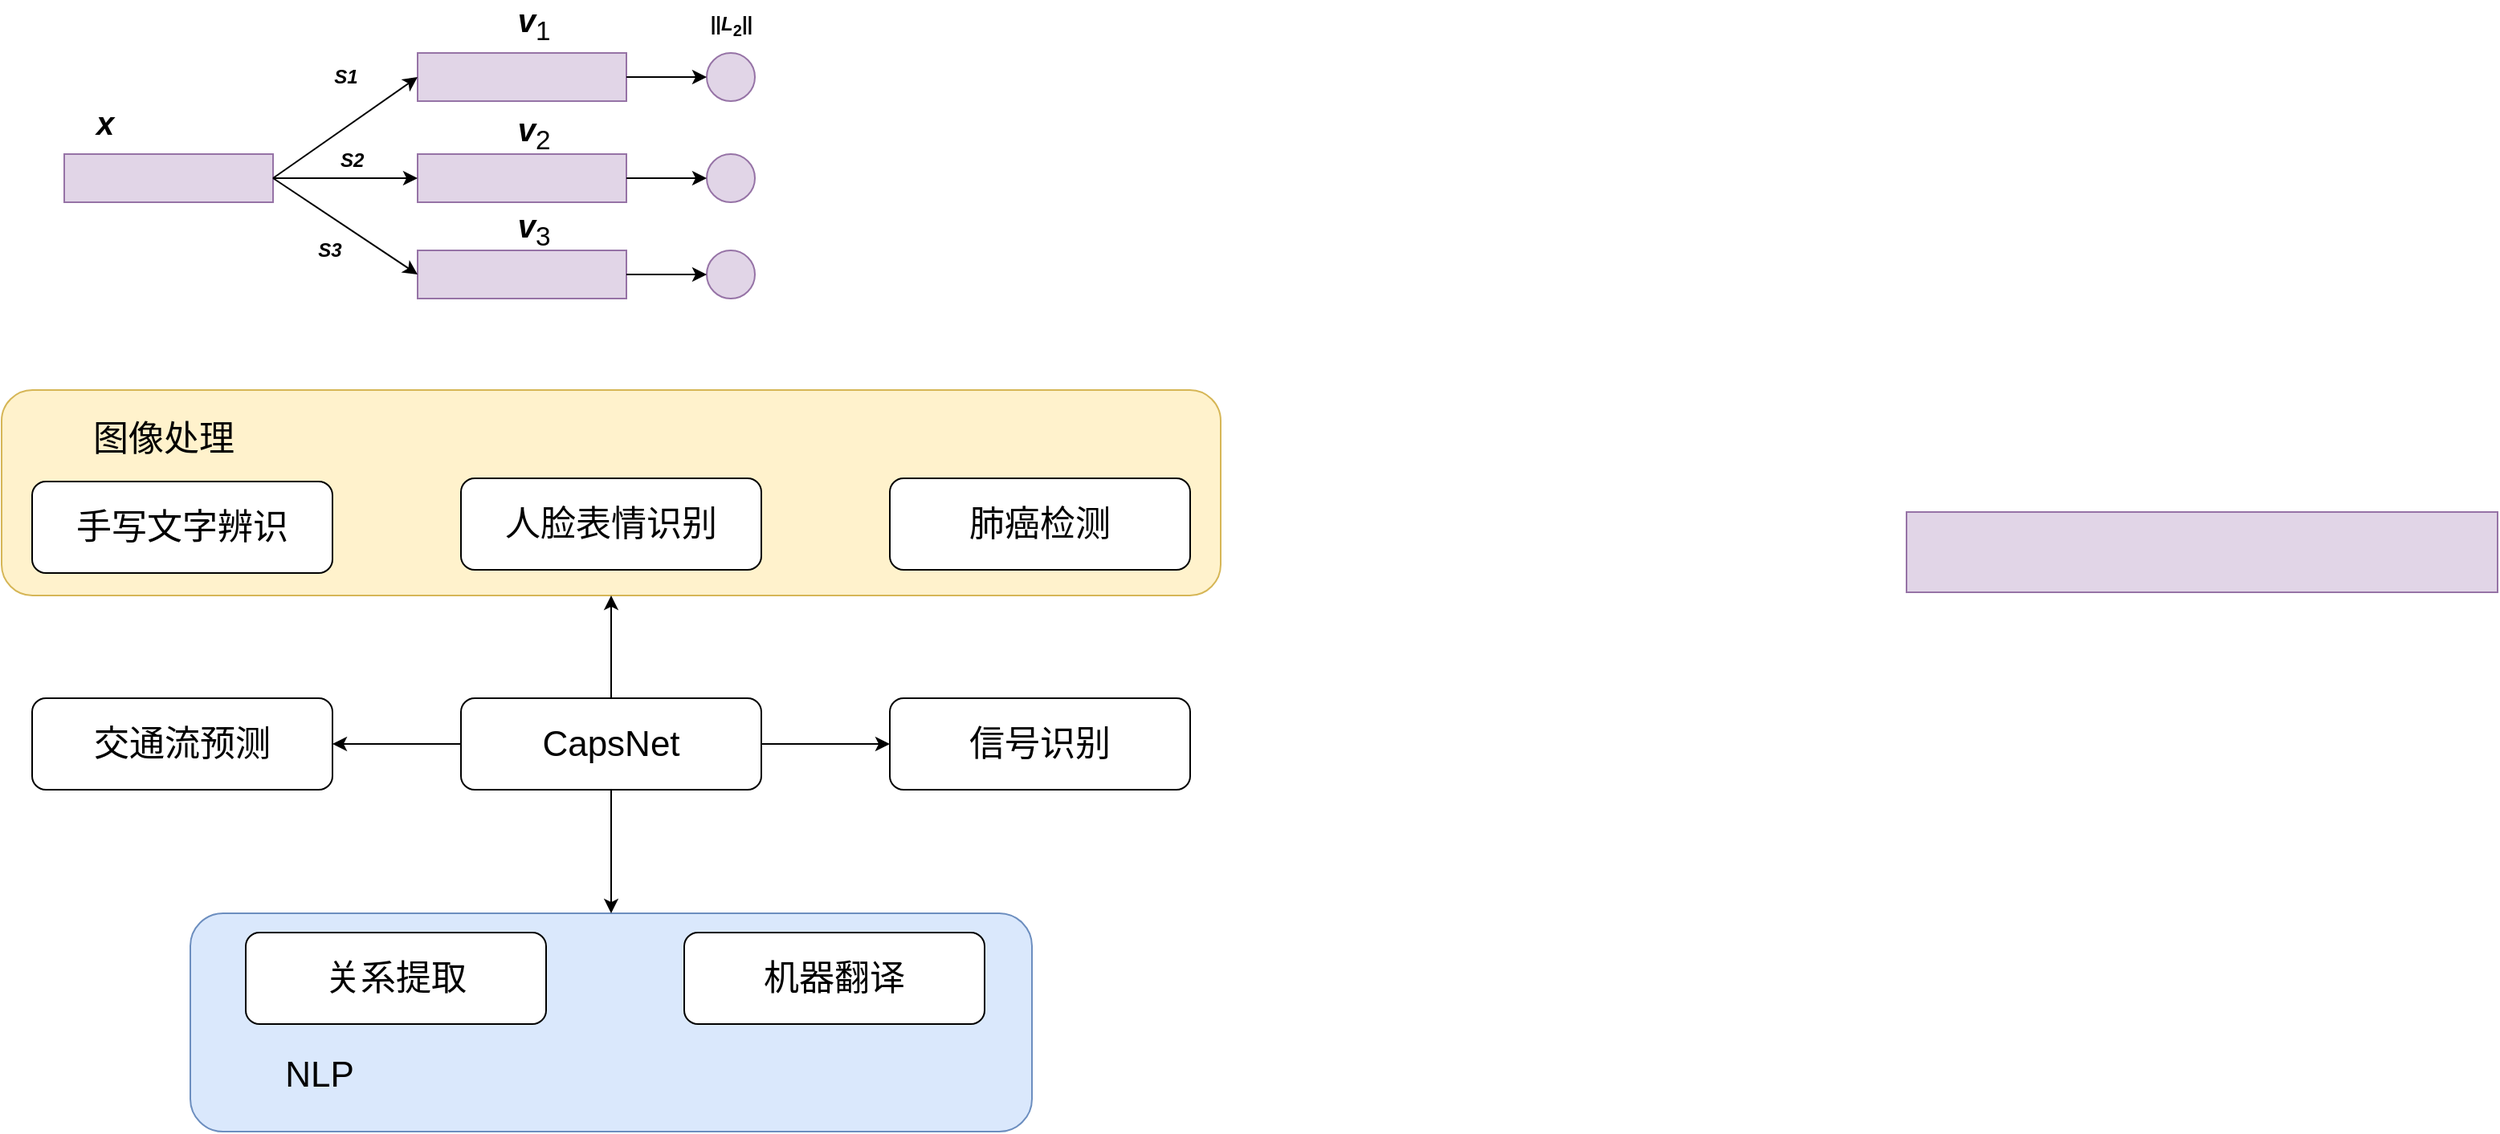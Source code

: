 <mxfile version="13.1.3" type="github">
  <diagram id="diZMRqRUsIZvZlMwBqrH" name="Page-1">
    <mxGraphModel dx="1150" dy="873" grid="0" gridSize="10" guides="1" tooltips="1" connect="1" arrows="1" fold="1" page="0" pageScale="1" pageWidth="827" pageHeight="1169" math="0" shadow="0">
      <root>
        <mxCell id="0" />
        <mxCell id="1" parent="0" />
        <mxCell id="xD0XYG2H3usSobOG9yuR-62" value="" style="rounded=1;whiteSpace=wrap;html=1;strokeColor=#6c8ebf;fillColor=#dae8fc;" vertex="1" parent="1">
          <mxGeometry x="178.5" y="663" width="524" height="136" as="geometry" />
        </mxCell>
        <mxCell id="xD0XYG2H3usSobOG9yuR-56" value="" style="rounded=1;whiteSpace=wrap;html=1;strokeColor=#d6b656;fillColor=#fff2cc;" vertex="1" parent="1">
          <mxGeometry x="61" y="337" width="759" height="128" as="geometry" />
        </mxCell>
        <mxCell id="xD0XYG2H3usSobOG9yuR-5" value="&lt;font style=&quot;font-size: 20px&quot;&gt;&lt;i&gt;&lt;b&gt;x&lt;/b&gt;&lt;/i&gt;&lt;/font&gt;" style="text;html=1;align=center;verticalAlign=middle;resizable=0;points=[];autosize=1;" vertex="1" parent="1">
          <mxGeometry x="110" y="160" width="30" height="20" as="geometry" />
        </mxCell>
        <mxCell id="xD0XYG2H3usSobOG9yuR-9" value="&lt;i&gt;&lt;b&gt;S1&lt;/b&gt;&lt;/i&gt;" style="text;html=1;align=center;verticalAlign=middle;resizable=0;points=[];autosize=1;" vertex="1" parent="1">
          <mxGeometry x="260" y="132" width="30" height="20" as="geometry" />
        </mxCell>
        <mxCell id="xD0XYG2H3usSobOG9yuR-11" value="&lt;i&gt;&lt;b&gt;S3&lt;/b&gt;&lt;/i&gt;" style="text;html=1;align=center;verticalAlign=middle;resizable=0;points=[];autosize=1;" vertex="1" parent="1">
          <mxGeometry x="250" y="240" width="30" height="20" as="geometry" />
        </mxCell>
        <mxCell id="xD0XYG2H3usSobOG9yuR-12" value="" style="rounded=0;whiteSpace=wrap;html=1;fillColor=#e1d5e7;strokeColor=#9673a6;" vertex="1" parent="1">
          <mxGeometry x="320" y="190" width="130" height="30" as="geometry" />
        </mxCell>
        <mxCell id="xD0XYG2H3usSobOG9yuR-13" value="" style="rounded=0;whiteSpace=wrap;html=1;fillColor=#e1d5e7;strokeColor=#9673a6;" vertex="1" parent="1">
          <mxGeometry x="320" y="127" width="130" height="30" as="geometry" />
        </mxCell>
        <mxCell id="xD0XYG2H3usSobOG9yuR-14" value="" style="rounded=0;whiteSpace=wrap;html=1;fillColor=#e1d5e7;strokeColor=#9673a6;" vertex="1" parent="1">
          <mxGeometry x="100" y="190" width="130" height="30" as="geometry" />
        </mxCell>
        <mxCell id="xD0XYG2H3usSobOG9yuR-15" value="" style="rounded=0;whiteSpace=wrap;html=1;fillColor=#e1d5e7;strokeColor=#9673a6;" vertex="1" parent="1">
          <mxGeometry x="320" y="250" width="130" height="30" as="geometry" />
        </mxCell>
        <mxCell id="xD0XYG2H3usSobOG9yuR-16" value="" style="endArrow=classic;html=1;exitX=1;exitY=0.5;exitDx=0;exitDy=0;entryX=0;entryY=0.5;entryDx=0;entryDy=0;" edge="1" parent="1" source="xD0XYG2H3usSobOG9yuR-14" target="xD0XYG2H3usSobOG9yuR-13">
          <mxGeometry width="50" height="50" relative="1" as="geometry">
            <mxPoint x="340" y="290" as="sourcePoint" />
            <mxPoint x="390" y="240" as="targetPoint" />
          </mxGeometry>
        </mxCell>
        <mxCell id="xD0XYG2H3usSobOG9yuR-17" value="" style="endArrow=classic;html=1;exitX=1;exitY=0.5;exitDx=0;exitDy=0;entryX=0;entryY=0.5;entryDx=0;entryDy=0;" edge="1" parent="1" source="xD0XYG2H3usSobOG9yuR-14" target="xD0XYG2H3usSobOG9yuR-12">
          <mxGeometry width="50" height="50" relative="1" as="geometry">
            <mxPoint x="340" y="290" as="sourcePoint" />
            <mxPoint x="390" y="240" as="targetPoint" />
          </mxGeometry>
        </mxCell>
        <mxCell id="xD0XYG2H3usSobOG9yuR-18" value="" style="endArrow=classic;html=1;exitX=1;exitY=0.5;exitDx=0;exitDy=0;entryX=0;entryY=0.5;entryDx=0;entryDy=0;" edge="1" parent="1" source="xD0XYG2H3usSobOG9yuR-14" target="xD0XYG2H3usSobOG9yuR-15">
          <mxGeometry width="50" height="50" relative="1" as="geometry">
            <mxPoint x="340" y="290" as="sourcePoint" />
            <mxPoint x="390" y="240" as="targetPoint" />
          </mxGeometry>
        </mxCell>
        <mxCell id="xD0XYG2H3usSobOG9yuR-19" value="&lt;i&gt;&lt;b&gt;S2&lt;/b&gt;&lt;/i&gt;" style="text;whiteSpace=wrap;html=1;" vertex="1" parent="1">
          <mxGeometry x="270" y="180" width="40" height="30" as="geometry" />
        </mxCell>
        <mxCell id="xD0XYG2H3usSobOG9yuR-20" value="" style="ellipse;whiteSpace=wrap;html=1;aspect=fixed;fillColor=#e1d5e7;strokeColor=#9673a6;" vertex="1" parent="1">
          <mxGeometry x="500" y="127" width="30" height="30" as="geometry" />
        </mxCell>
        <mxCell id="xD0XYG2H3usSobOG9yuR-21" value="" style="ellipse;whiteSpace=wrap;html=1;aspect=fixed;fillColor=#e1d5e7;strokeColor=#9673a6;" vertex="1" parent="1">
          <mxGeometry x="500" y="190" width="30" height="30" as="geometry" />
        </mxCell>
        <mxCell id="xD0XYG2H3usSobOG9yuR-22" value="" style="ellipse;whiteSpace=wrap;html=1;aspect=fixed;fillColor=#e1d5e7;strokeColor=#9673a6;" vertex="1" parent="1">
          <mxGeometry x="500" y="250" width="30" height="30" as="geometry" />
        </mxCell>
        <mxCell id="xD0XYG2H3usSobOG9yuR-23" value="" style="endArrow=classic;html=1;exitX=1;exitY=0.5;exitDx=0;exitDy=0;entryX=0;entryY=0.5;entryDx=0;entryDy=0;" edge="1" parent="1" source="xD0XYG2H3usSobOG9yuR-13" target="xD0XYG2H3usSobOG9yuR-20">
          <mxGeometry width="50" height="50" relative="1" as="geometry">
            <mxPoint x="340" y="290" as="sourcePoint" />
            <mxPoint x="390" y="240" as="targetPoint" />
          </mxGeometry>
        </mxCell>
        <mxCell id="xD0XYG2H3usSobOG9yuR-25" value="" style="endArrow=classic;html=1;exitX=1;exitY=0.5;exitDx=0;exitDy=0;entryX=0;entryY=0.5;entryDx=0;entryDy=0;" edge="1" parent="1" source="xD0XYG2H3usSobOG9yuR-12" target="xD0XYG2H3usSobOG9yuR-21">
          <mxGeometry width="50" height="50" relative="1" as="geometry">
            <mxPoint x="450" y="142" as="sourcePoint" />
            <mxPoint x="500" y="142" as="targetPoint" />
          </mxGeometry>
        </mxCell>
        <mxCell id="xD0XYG2H3usSobOG9yuR-26" value="" style="endArrow=classic;html=1;exitX=1;exitY=0.5;exitDx=0;exitDy=0;entryX=0;entryY=0.5;entryDx=0;entryDy=0;" edge="1" parent="1" source="xD0XYG2H3usSobOG9yuR-15" target="xD0XYG2H3usSobOG9yuR-22">
          <mxGeometry width="50" height="50" relative="1" as="geometry">
            <mxPoint x="450" y="205" as="sourcePoint" />
            <mxPoint x="500" y="205" as="targetPoint" />
          </mxGeometry>
        </mxCell>
        <mxCell id="xD0XYG2H3usSobOG9yuR-27" value="&lt;b&gt;||&lt;i&gt;L&lt;/i&gt;&lt;sub&gt;2&lt;/sub&gt;||&lt;/b&gt;" style="text;html=1;align=center;verticalAlign=middle;resizable=0;points=[];autosize=1;" vertex="1" parent="1">
          <mxGeometry x="495" y="100" width="40" height="20" as="geometry" />
        </mxCell>
        <mxCell id="xD0XYG2H3usSobOG9yuR-28" value="&lt;font style=&quot;font-size: 20px&quot;&gt;&lt;i&gt;&lt;b&gt;v&lt;/b&gt;&lt;/i&gt;&lt;sub&gt;1&lt;/sub&gt;&lt;/font&gt;" style="text;html=1;align=center;verticalAlign=middle;resizable=0;points=[];autosize=1;" vertex="1" parent="1">
          <mxGeometry x="377" y="97" width="30" height="23" as="geometry" />
        </mxCell>
        <mxCell id="xD0XYG2H3usSobOG9yuR-29" value="&lt;font style=&quot;font-size: 20px&quot;&gt;&lt;i&gt;&lt;b&gt;v&lt;/b&gt;&lt;/i&gt;&lt;sub&gt;2&lt;/sub&gt;&lt;/font&gt;" style="text;html=1;align=center;verticalAlign=middle;resizable=0;points=[];autosize=1;" vertex="1" parent="1">
          <mxGeometry x="377" y="165" width="30" height="23" as="geometry" />
        </mxCell>
        <mxCell id="xD0XYG2H3usSobOG9yuR-30" value="&lt;font style=&quot;font-size: 20px&quot;&gt;&lt;i&gt;&lt;b&gt;v&lt;/b&gt;&lt;/i&gt;&lt;sub&gt;3&lt;/sub&gt;&lt;/font&gt;" style="text;html=1;align=center;verticalAlign=middle;resizable=0;points=[];autosize=1;" vertex="1" parent="1">
          <mxGeometry x="377" y="225" width="30" height="23" as="geometry" />
        </mxCell>
        <mxCell id="xD0XYG2H3usSobOG9yuR-33" value="" style="edgeStyle=orthogonalEdgeStyle;rounded=0;orthogonalLoop=1;jettySize=auto;html=1;entryX=0.5;entryY=1;entryDx=0;entryDy=0;" edge="1" parent="1" source="xD0XYG2H3usSobOG9yuR-31" target="xD0XYG2H3usSobOG9yuR-56">
          <mxGeometry relative="1" as="geometry">
            <mxPoint x="441" y="494" as="targetPoint" />
          </mxGeometry>
        </mxCell>
        <mxCell id="xD0XYG2H3usSobOG9yuR-35" value="" style="edgeStyle=orthogonalEdgeStyle;rounded=0;orthogonalLoop=1;jettySize=auto;html=1;" edge="1" parent="1" source="xD0XYG2H3usSobOG9yuR-31" target="xD0XYG2H3usSobOG9yuR-34">
          <mxGeometry relative="1" as="geometry" />
        </mxCell>
        <mxCell id="xD0XYG2H3usSobOG9yuR-60" style="edgeStyle=orthogonalEdgeStyle;rounded=0;orthogonalLoop=1;jettySize=auto;html=1;exitX=1;exitY=0.5;exitDx=0;exitDy=0;" edge="1" parent="1" source="xD0XYG2H3usSobOG9yuR-31" target="xD0XYG2H3usSobOG9yuR-50">
          <mxGeometry relative="1" as="geometry" />
        </mxCell>
        <mxCell id="xD0XYG2H3usSobOG9yuR-65" style="edgeStyle=orthogonalEdgeStyle;rounded=0;orthogonalLoop=1;jettySize=auto;html=1;exitX=0.5;exitY=1;exitDx=0;exitDy=0;" edge="1" parent="1" source="xD0XYG2H3usSobOG9yuR-31" target="xD0XYG2H3usSobOG9yuR-62">
          <mxGeometry relative="1" as="geometry" />
        </mxCell>
        <mxCell id="xD0XYG2H3usSobOG9yuR-31" value="&lt;font style=&quot;font-size: 22px&quot;&gt;CapsNet&lt;/font&gt;" style="rounded=1;whiteSpace=wrap;html=1;" vertex="1" parent="1">
          <mxGeometry x="347" y="529" width="187" height="57" as="geometry" />
        </mxCell>
        <mxCell id="xD0XYG2H3usSobOG9yuR-36" value="&lt;font style=&quot;font-size: 22px&quot;&gt;机器翻译&lt;/font&gt;" style="rounded=1;whiteSpace=wrap;html=1;" vertex="1" parent="1">
          <mxGeometry x="486" y="675" width="187" height="57" as="geometry" />
        </mxCell>
        <mxCell id="xD0XYG2H3usSobOG9yuR-34" value="&lt;font style=&quot;font-size: 22px&quot;&gt;交通流预测&lt;/font&gt;" style="rounded=1;whiteSpace=wrap;html=1;" vertex="1" parent="1">
          <mxGeometry x="80" y="529" width="187" height="57" as="geometry" />
        </mxCell>
        <mxCell id="xD0XYG2H3usSobOG9yuR-32" value="&lt;font style=&quot;font-size: 22px&quot;&gt;人脸表情识别&lt;/font&gt;" style="rounded=1;whiteSpace=wrap;html=1;" vertex="1" parent="1">
          <mxGeometry x="347" y="392" width="187" height="57" as="geometry" />
        </mxCell>
        <mxCell id="xD0XYG2H3usSobOG9yuR-43" value="&lt;font style=&quot;font-size: 22px&quot;&gt;肺癌检测&lt;/font&gt;" style="rounded=1;whiteSpace=wrap;html=1;" vertex="1" parent="1">
          <mxGeometry x="614" y="392" width="187" height="57" as="geometry" />
        </mxCell>
        <mxCell id="xD0XYG2H3usSobOG9yuR-46" value="&lt;font style=&quot;font-size: 22px&quot;&gt;手写文字辨识&lt;/font&gt;" style="rounded=1;whiteSpace=wrap;html=1;" vertex="1" parent="1">
          <mxGeometry x="80" y="394" width="187" height="57" as="geometry" />
        </mxCell>
        <mxCell id="xD0XYG2H3usSobOG9yuR-48" value="&lt;font style=&quot;font-size: 22px&quot;&gt;关系提取&lt;/font&gt;" style="rounded=1;whiteSpace=wrap;html=1;" vertex="1" parent="1">
          <mxGeometry x="213" y="675" width="187" height="57" as="geometry" />
        </mxCell>
        <mxCell id="xD0XYG2H3usSobOG9yuR-50" value="&lt;font style=&quot;font-size: 22px&quot;&gt;信号识别&lt;/font&gt;" style="rounded=1;whiteSpace=wrap;html=1;" vertex="1" parent="1">
          <mxGeometry x="614" y="529" width="187" height="57" as="geometry" />
        </mxCell>
        <mxCell id="xD0XYG2H3usSobOG9yuR-59" value="&lt;font style=&quot;font-size: 22px&quot;&gt;图像处理&lt;/font&gt;" style="text;html=1;strokeColor=none;fillColor=none;align=center;verticalAlign=middle;whiteSpace=wrap;rounded=0;" vertex="1" parent="1">
          <mxGeometry x="99" y="358" width="126" height="20" as="geometry" />
        </mxCell>
        <mxCell id="xD0XYG2H3usSobOG9yuR-63" value="&lt;font style=&quot;font-size: 22px&quot;&gt;NLP&lt;/font&gt;" style="text;html=1;strokeColor=none;fillColor=none;align=center;verticalAlign=middle;whiteSpace=wrap;rounded=0;" vertex="1" parent="1">
          <mxGeometry x="239" y="754" width="40" height="20" as="geometry" />
        </mxCell>
        <mxCell id="xD0XYG2H3usSobOG9yuR-66" value="" style="rounded=0;whiteSpace=wrap;html=1;strokeColor=#9673a6;fillColor=#e1d5e7;" vertex="1" parent="1">
          <mxGeometry x="1247" y="413" width="368" height="50" as="geometry" />
        </mxCell>
      </root>
    </mxGraphModel>
  </diagram>
</mxfile>
